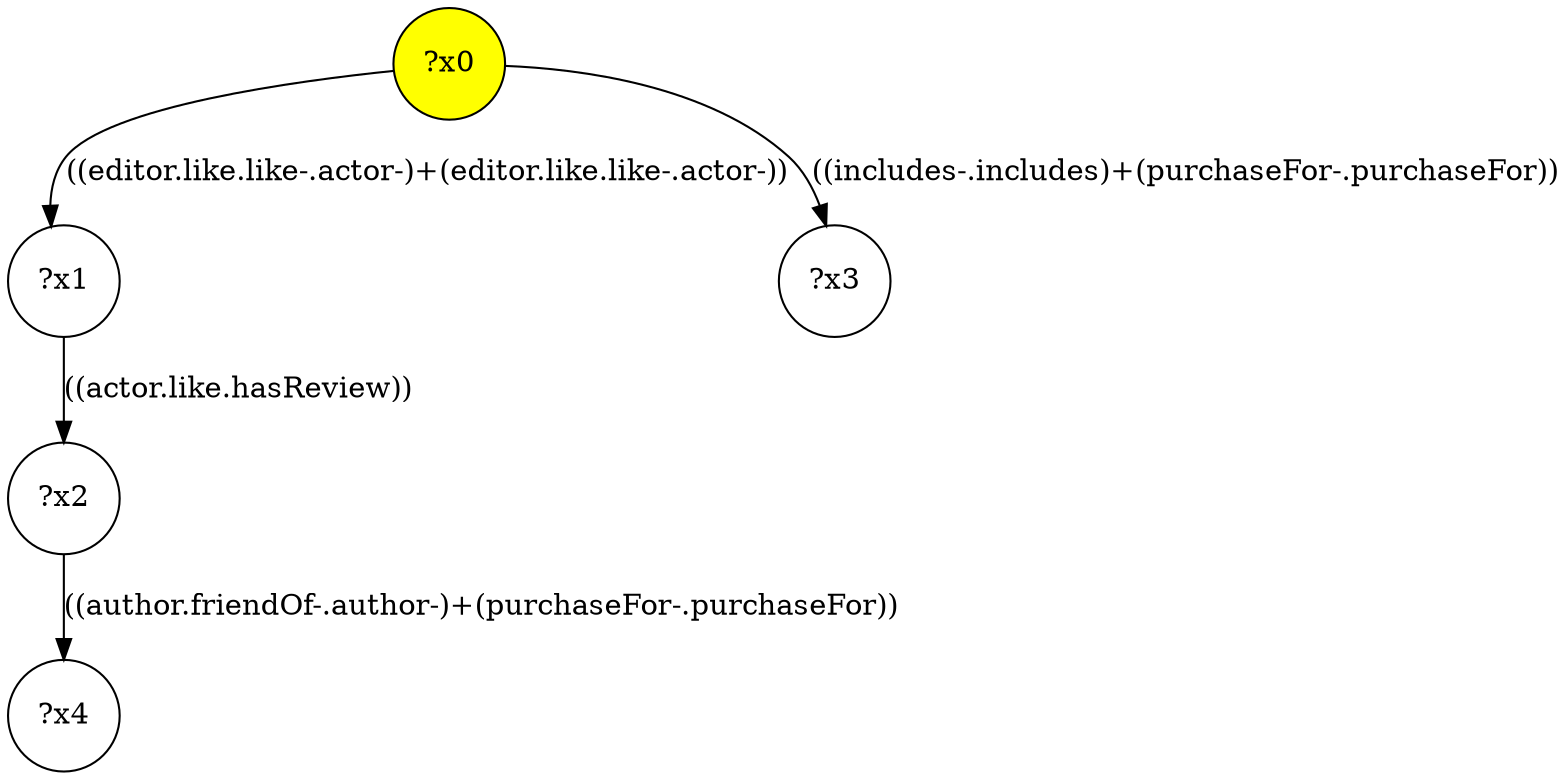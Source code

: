 digraph g {
	x0 [fillcolor="yellow", style="filled," shape=circle, label="?x0"];
	x1 [shape=circle, label="?x1"];
	x0 -> x1 [label="((editor.like.like-.actor-)+(editor.like.like-.actor-))"];
	x2 [shape=circle, label="?x2"];
	x1 -> x2 [label="((actor.like.hasReview))"];
	x3 [shape=circle, label="?x3"];
	x0 -> x3 [label="((includes-.includes)+(purchaseFor-.purchaseFor))"];
	x4 [shape=circle, label="?x4"];
	x2 -> x4 [label="((author.friendOf-.author-)+(purchaseFor-.purchaseFor))"];
}
